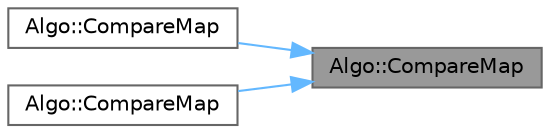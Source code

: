 digraph "Algo::CompareMap"
{
 // INTERACTIVE_SVG=YES
 // LATEX_PDF_SIZE
  bgcolor="transparent";
  edge [fontname=Helvetica,fontsize=10,labelfontname=Helvetica,labelfontsize=10];
  node [fontname=Helvetica,fontsize=10,shape=box,height=0.2,width=0.4];
  rankdir="RL";
  Node1 [id="Node000001",label="Algo::CompareMap",height=0.2,width=0.4,color="gray40", fillcolor="grey60", style="filled", fontcolor="black",tooltip="Compares two unique-key maps (e.g."];
  Node1 -> Node2 [id="edge1_Node000001_Node000002",dir="back",color="steelblue1",style="solid",tooltip=" "];
  Node2 [id="Node000002",label="Algo::CompareMap",height=0.2,width=0.4,color="grey40", fillcolor="white", style="filled",URL="$db/d33/namespaceAlgo.html#aeeb5ccda000523eda7201dbde20324fd",tooltip=" "];
  Node1 -> Node3 [id="edge2_Node000001_Node000003",dir="back",color="steelblue1",style="solid",tooltip=" "];
  Node3 [id="Node000003",label="Algo::CompareMap",height=0.2,width=0.4,color="grey40", fillcolor="white", style="filled",URL="$db/d33/namespaceAlgo.html#a83babe5d478139d7ad8d836e2621e420",tooltip=" "];
}
